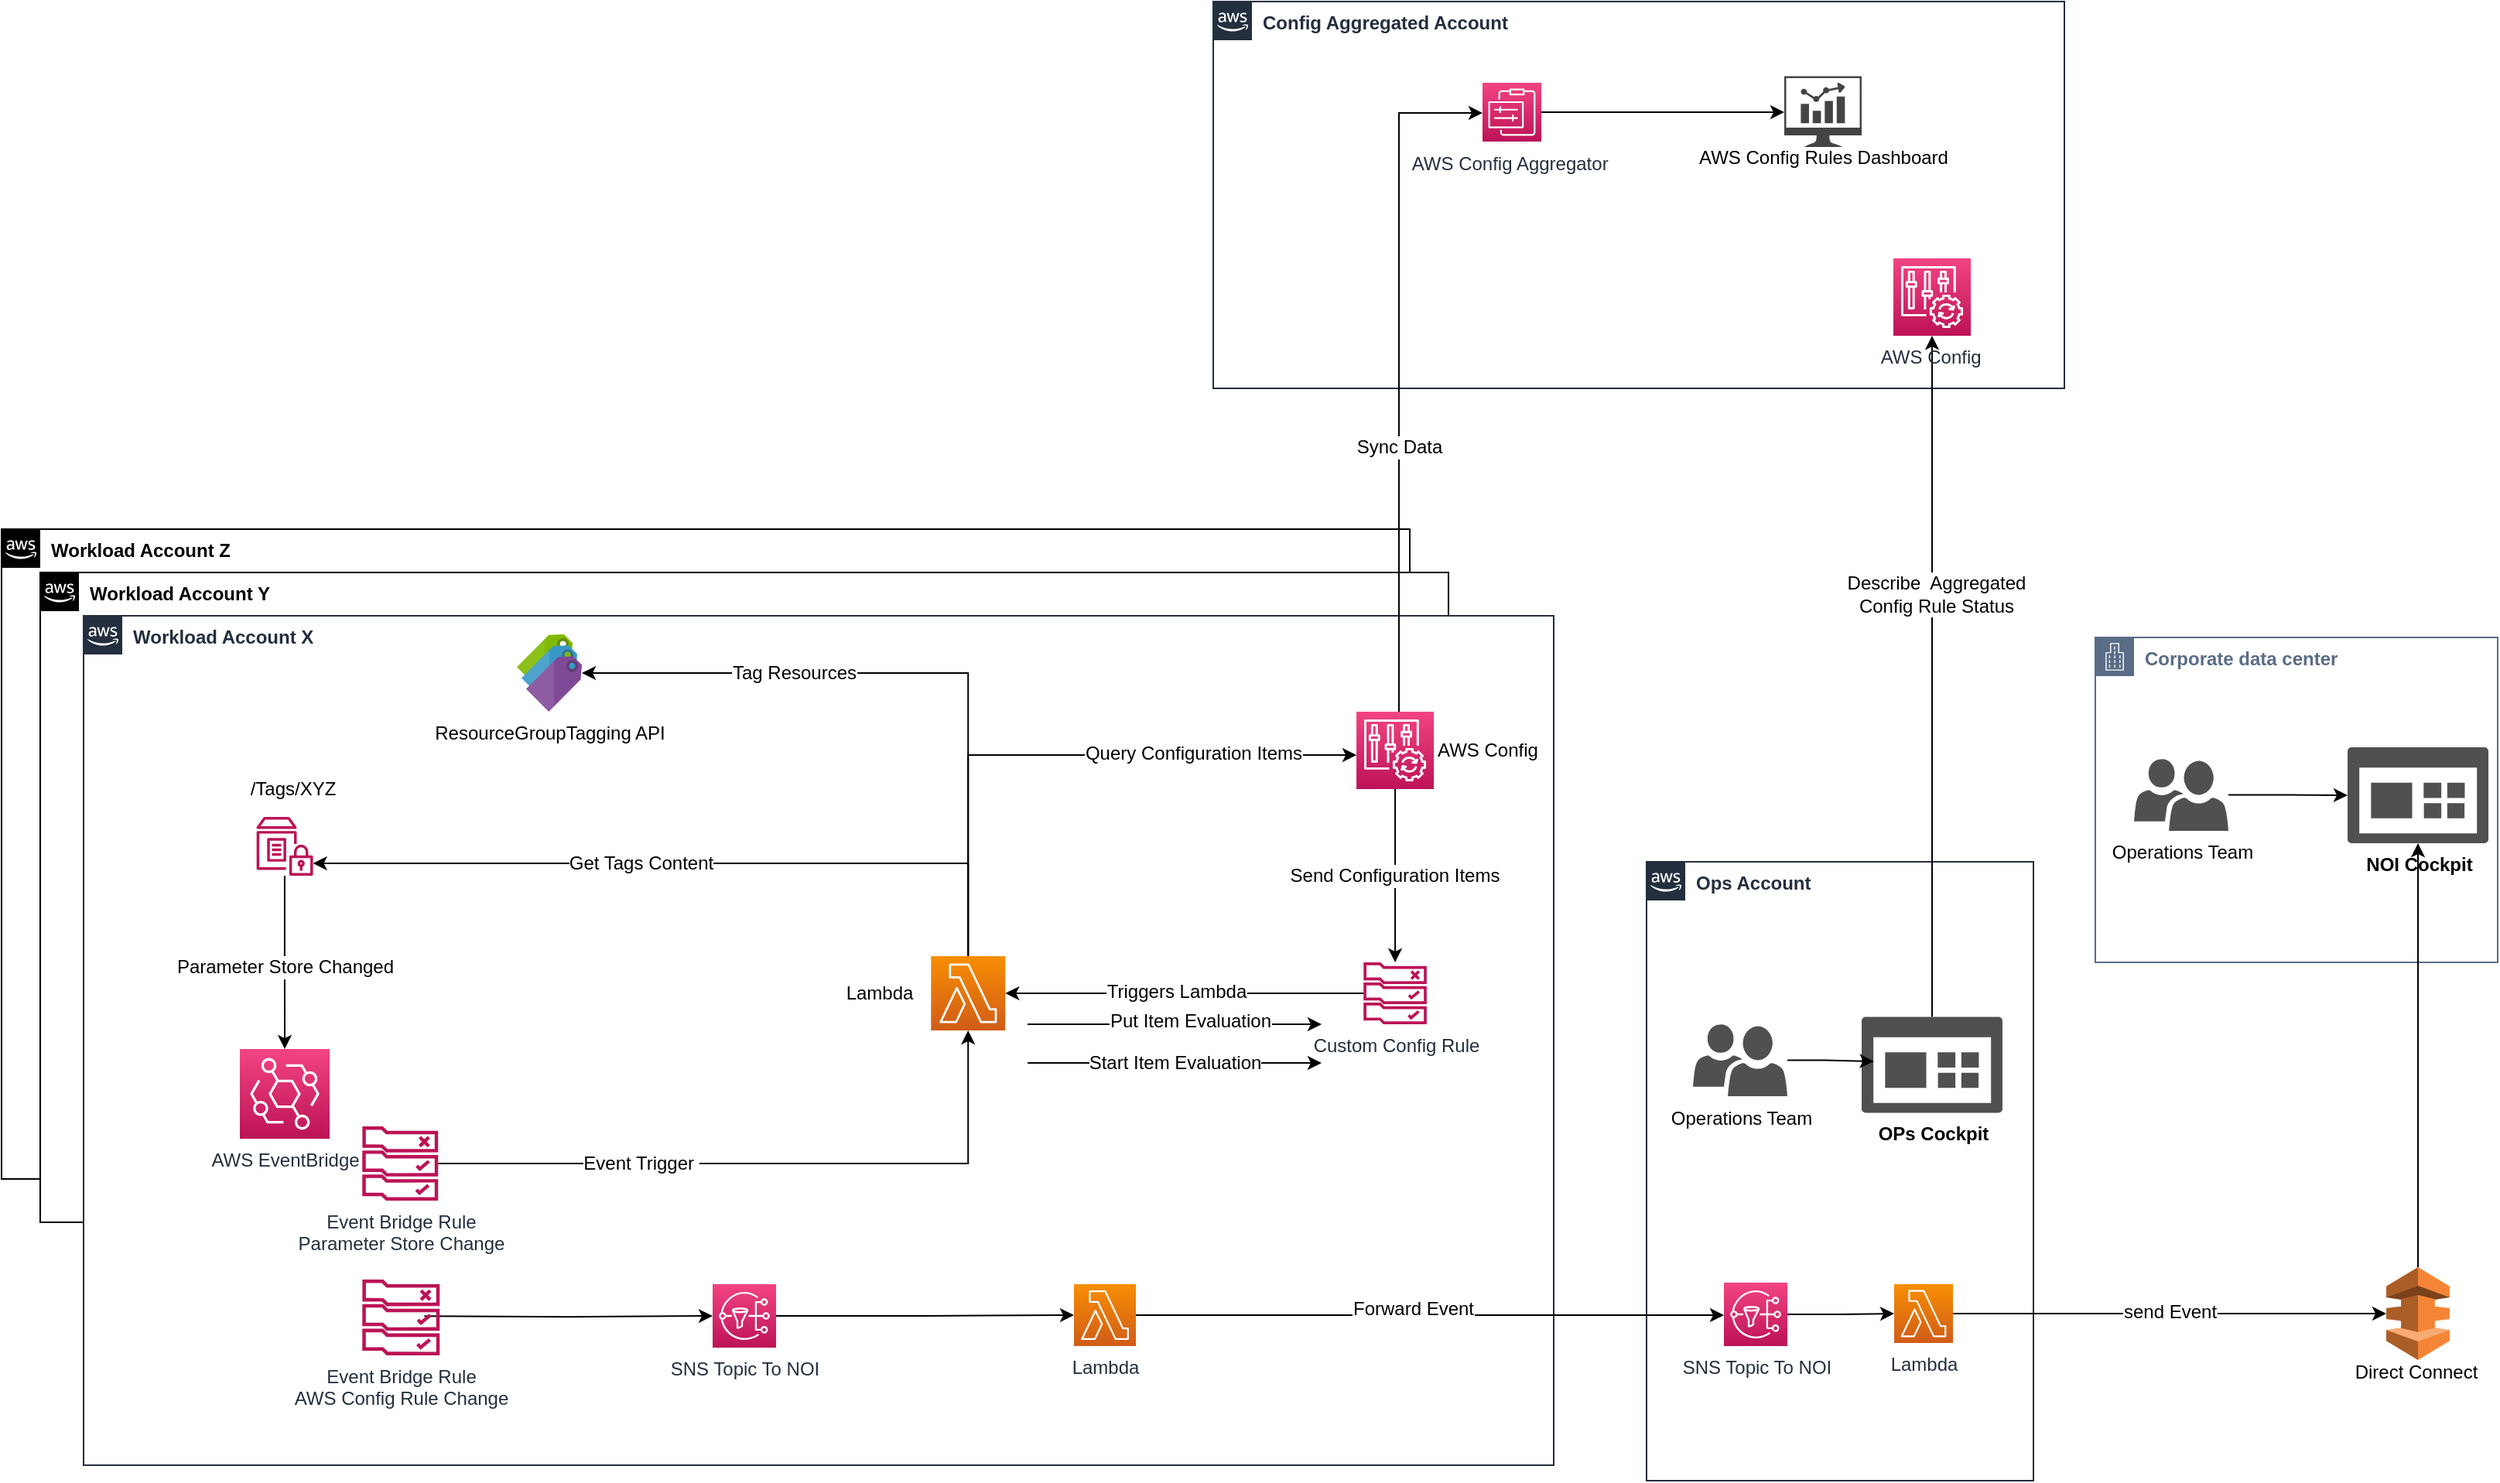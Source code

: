 <mxfile version="12.4.8" type="device" pages="2"><diagram id="6TvQu5TEAWXULR9AFJ-v" name="Distributed-Tags-Config"><mxGraphModel dx="3801" dy="987" grid="1" gridSize="10" guides="1" tooltips="1" connect="1" arrows="1" fold="1" page="1" pageScale="1" pageWidth="850" pageHeight="1100" math="0" shadow="0"><root><mxCell id="0"/><mxCell id="1" parent="0"/><mxCell id="GEhSkj0MmWzxJLVo_6Ky-86" value="&lt;b&gt;Workload Account Z&lt;/b&gt;" style="points=[[0,0],[0.25,0],[0.5,0],[0.75,0],[1,0],[1,0.25],[1,0.5],[1,0.75],[1,1],[0.75,1],[0.5,1],[0.25,1],[0,1],[0,0.75],[0,0.5],[0,0.25]];outlineConnect=0;html=1;whiteSpace=wrap;fontSize=12;fontStyle=0;shape=mxgraph.aws4.group;grIcon=mxgraph.aws4.group_aws_cloud_alt;verticalAlign=top;align=left;spacingLeft=30;dashed=0;fillColor=#ffffff;" parent="1" vertex="1"><mxGeometry x="-73" y="355" width="910" height="420" as="geometry"/></mxCell><mxCell id="GEhSkj0MmWzxJLVo_6Ky-78" value="&lt;b&gt;Workload Account Y&lt;/b&gt;" style="points=[[0,0],[0.25,0],[0.5,0],[0.75,0],[1,0],[1,0.25],[1,0.5],[1,0.75],[1,1],[0.75,1],[0.5,1],[0.25,1],[0,1],[0,0.75],[0,0.5],[0,0.25]];outlineConnect=0;html=1;whiteSpace=wrap;fontSize=12;fontStyle=0;shape=mxgraph.aws4.group;grIcon=mxgraph.aws4.group_aws_cloud_alt;verticalAlign=top;align=left;spacingLeft=30;dashed=0;fillColor=#ffffff;" parent="1" vertex="1"><mxGeometry x="-48" y="383" width="910" height="420" as="geometry"/></mxCell><mxCell id="GEhSkj0MmWzxJLVo_6Ky-2" value="&lt;b&gt;Config Aggregated Account&lt;/b&gt;" style="points=[[0,0],[0.25,0],[0.5,0],[0.75,0],[1,0],[1,0.25],[1,0.5],[1,0.75],[1,1],[0.75,1],[0.5,1],[0.25,1],[0,1],[0,0.75],[0,0.5],[0,0.25]];outlineConnect=0;gradientColor=none;html=1;whiteSpace=wrap;fontSize=12;fontStyle=0;shape=mxgraph.aws4.group;grIcon=mxgraph.aws4.group_aws_cloud_alt;strokeColor=#232F3E;fillColor=none;verticalAlign=top;align=left;spacingLeft=30;fontColor=#232F3E;dashed=0;" parent="1" vertex="1"><mxGeometry x="710" y="14" width="550" height="250" as="geometry"/></mxCell><mxCell id="GEhSkj0MmWzxJLVo_6Ky-37" style="edgeStyle=orthogonalEdgeStyle;rounded=0;orthogonalLoop=1;jettySize=auto;html=1;" parent="1" source="GEhSkj0MmWzxJLVo_6Ky-30" target="GEhSkj0MmWzxJLVo_6Ky-33" edge="1"><mxGeometry relative="1" as="geometry"/></mxCell><mxCell id="GEhSkj0MmWzxJLVo_6Ky-30" value="AWS Config Aggregator&amp;nbsp;" style="outlineConnect=0;fontColor=#232F3E;gradientColor=#F34482;gradientDirection=north;fillColor=#BC1356;strokeColor=#ffffff;dashed=0;verticalLabelPosition=bottom;verticalAlign=top;align=center;html=1;fontSize=12;fontStyle=0;aspect=fixed;shape=mxgraph.aws4.resourceIcon;resIcon=mxgraph.aws4.management_and_governance;" parent="1" vertex="1"><mxGeometry x="884" y="66.5" width="38" height="38" as="geometry"/></mxCell><mxCell id="GEhSkj0MmWzxJLVo_6Ky-33" value="" style="pointerEvents=1;shadow=0;dashed=0;html=1;strokeColor=none;fillColor=#434445;aspect=fixed;labelPosition=center;verticalLabelPosition=bottom;verticalAlign=top;align=center;outlineConnect=0;shape=mxgraph.vvd.nsx_dashboard;" parent="1" vertex="1"><mxGeometry x="1079" y="62.25" width="50" height="46.5" as="geometry"/></mxCell><mxCell id="GEhSkj0MmWzxJLVo_6Ky-34" value="AWS Config Rules Dashboard" style="text;html=1;align=center;verticalAlign=middle;resizable=0;points=[];labelBackgroundColor=#ffffff;" parent="1" vertex="1" connectable="0"><mxGeometry x="1104" y="114.25" as="geometry"><mxPoint as="offset"/></mxGeometry></mxCell><mxCell id="GEhSkj0MmWzxJLVo_6Ky-62" value="&lt;b&gt;Corporate data center&lt;/b&gt;" style="points=[[0,0],[0.25,0],[0.5,0],[0.75,0],[1,0],[1,0.25],[1,0.5],[1,0.75],[1,1],[0.75,1],[0.5,1],[0.25,1],[0,1],[0,0.75],[0,0.5],[0,0.25]];outlineConnect=0;gradientColor=none;html=1;whiteSpace=wrap;fontSize=12;fontStyle=0;shape=mxgraph.aws4.group;grIcon=mxgraph.aws4.group_corporate_data_center;strokeColor=#5A6C86;fillColor=none;verticalAlign=top;align=left;spacingLeft=30;fontColor=#5A6C86;dashed=0;" parent="1" vertex="1"><mxGeometry x="1280" y="425" width="260" height="210" as="geometry"/></mxCell><mxCell id="GEhSkj0MmWzxJLVo_6Ky-63" value="&lt;b&gt;NOI Cockpit&lt;/b&gt;" style="pointerEvents=1;shadow=0;dashed=0;html=1;strokeColor=none;labelPosition=center;verticalLabelPosition=bottom;verticalAlign=top;align=center;fillColor=#505050;shape=mxgraph.mscae.intune.dashboard" parent="1" vertex="1"><mxGeometry x="1443" y="496" width="91" height="62" as="geometry"/></mxCell><mxCell id="HdRYDKGwSuy09IbbqjsP-13" style="edgeStyle=orthogonalEdgeStyle;rounded=0;orthogonalLoop=1;jettySize=auto;html=1;" edge="1" parent="1" source="GEhSkj0MmWzxJLVo_6Ky-64" target="GEhSkj0MmWzxJLVo_6Ky-63"><mxGeometry relative="1" as="geometry"/></mxCell><mxCell id="GEhSkj0MmWzxJLVo_6Ky-64" value="" style="outlineConnect=0;dashed=0;verticalLabelPosition=bottom;verticalAlign=top;align=center;html=1;shape=mxgraph.aws3.direct_connect;fillColor=#F58536;gradientColor=none;" parent="1" vertex="1"><mxGeometry x="1468" y="832" width="41" height="60" as="geometry"/></mxCell><mxCell id="GEhSkj0MmWzxJLVo_6Ky-72" style="edgeStyle=orthogonalEdgeStyle;rounded=0;orthogonalLoop=1;jettySize=auto;html=1;entryX=0;entryY=0.5;entryDx=0;entryDy=0;entryPerimeter=0;" parent="1" source="GEhSkj0MmWzxJLVo_6Ky-69" target="GEhSkj0MmWzxJLVo_6Ky-63" edge="1"><mxGeometry relative="1" as="geometry"/></mxCell><mxCell id="GEhSkj0MmWzxJLVo_6Ky-69" value="Operations Team" style="pointerEvents=1;shadow=0;dashed=0;html=1;strokeColor=none;labelPosition=center;verticalLabelPosition=bottom;verticalAlign=top;align=center;fillColor=#505050;shape=mxgraph.mscae.intune.user_group" parent="1" vertex="1"><mxGeometry x="1305" y="503.5" width="61" height="46.5" as="geometry"/></mxCell><mxCell id="GEhSkj0MmWzxJLVo_6Ky-1" value="&lt;b&gt;Workload Account X&lt;/b&gt;" style="points=[[0,0],[0.25,0],[0.5,0],[0.75,0],[1,0],[1,0.25],[1,0.5],[1,0.75],[1,1],[0.75,1],[0.5,1],[0.25,1],[0,1],[0,0.75],[0,0.5],[0,0.25]];outlineConnect=0;gradientColor=none;html=1;whiteSpace=wrap;fontSize=12;fontStyle=0;shape=mxgraph.aws4.group;grIcon=mxgraph.aws4.group_aws_cloud_alt;strokeColor=#232F3E;fillColor=#ffffff;verticalAlign=top;align=left;spacingLeft=30;fontColor=#232F3E;dashed=0;" parent="1" vertex="1"><mxGeometry x="-20" y="411" width="950" height="549" as="geometry"/></mxCell><mxCell id="GEhSkj0MmWzxJLVo_6Ky-18" style="edgeStyle=orthogonalEdgeStyle;rounded=0;orthogonalLoop=1;jettySize=auto;html=1;" parent="1" source="GEhSkj0MmWzxJLVo_6Ky-3" target="GEhSkj0MmWzxJLVo_6Ky-12" edge="1"><mxGeometry relative="1" as="geometry"><Array as="points"><mxPoint x="552" y="571"/></Array></mxGeometry></mxCell><mxCell id="GEhSkj0MmWzxJLVo_6Ky-19" value="Get Tags Content" style="text;html=1;align=center;verticalAlign=middle;resizable=0;points=[];labelBackgroundColor=#ffffff;" parent="GEhSkj0MmWzxJLVo_6Ky-18" vertex="1" connectable="0"><mxGeometry x="0.436" relative="1" as="geometry"><mxPoint x="75" as="offset"/></mxGeometry></mxCell><mxCell id="GEhSkj0MmWzxJLVo_6Ky-27" style="edgeStyle=orthogonalEdgeStyle;rounded=0;orthogonalLoop=1;jettySize=auto;html=1;" parent="1" source="GEhSkj0MmWzxJLVo_6Ky-3" target="GEhSkj0MmWzxJLVo_6Ky-4" edge="1"><mxGeometry relative="1" as="geometry"><Array as="points"><mxPoint x="552" y="501"/></Array></mxGeometry></mxCell><mxCell id="GEhSkj0MmWzxJLVo_6Ky-29" value="Query Configuration Items" style="text;html=1;align=center;verticalAlign=middle;resizable=0;points=[];labelBackgroundColor=#ffffff;" parent="GEhSkj0MmWzxJLVo_6Ky-27" vertex="1" connectable="0"><mxGeometry x="0.443" y="1" relative="1" as="geometry"><mxPoint as="offset"/></mxGeometry></mxCell><mxCell id="GEhSkj0MmWzxJLVo_6Ky-83" style="edgeStyle=orthogonalEdgeStyle;rounded=0;orthogonalLoop=1;jettySize=auto;html=1;" parent="1" source="GEhSkj0MmWzxJLVo_6Ky-3" target="GEhSkj0MmWzxJLVo_6Ky-11" edge="1"><mxGeometry relative="1" as="geometry"><Array as="points"><mxPoint x="552" y="448"/></Array></mxGeometry></mxCell><mxCell id="GEhSkj0MmWzxJLVo_6Ky-85" value="Tag Resources" style="text;html=1;align=center;verticalAlign=middle;resizable=0;points=[];labelBackgroundColor=#ffffff;" parent="GEhSkj0MmWzxJLVo_6Ky-83" vertex="1" connectable="0"><mxGeometry x="0.367" relative="1" as="geometry"><mxPoint as="offset"/></mxGeometry></mxCell><mxCell id="GEhSkj0MmWzxJLVo_6Ky-3" value="" style="outlineConnect=0;fontColor=#232F3E;gradientColor=#F78E04;gradientDirection=north;fillColor=#D05C17;strokeColor=#ffffff;dashed=0;verticalLabelPosition=bottom;verticalAlign=top;align=center;html=1;fontSize=12;fontStyle=0;aspect=fixed;shape=mxgraph.aws4.resourceIcon;resIcon=mxgraph.aws4.lambda;" parent="1" vertex="1"><mxGeometry x="527.63" y="631" width="48" height="48" as="geometry"/></mxCell><mxCell id="GEhSkj0MmWzxJLVo_6Ky-24" style="edgeStyle=orthogonalEdgeStyle;rounded=0;orthogonalLoop=1;jettySize=auto;html=1;" parent="1" source="GEhSkj0MmWzxJLVo_6Ky-4" target="GEhSkj0MmWzxJLVo_6Ky-5" edge="1"><mxGeometry relative="1" as="geometry"/></mxCell><mxCell id="GEhSkj0MmWzxJLVo_6Ky-25" value="Send Configuration Items" style="text;html=1;align=center;verticalAlign=middle;resizable=0;points=[];labelBackgroundColor=#ffffff;" parent="GEhSkj0MmWzxJLVo_6Ky-24" vertex="1" connectable="0"><mxGeometry x="0.17" y="1" relative="1" as="geometry"><mxPoint x="-1.47" y="-10" as="offset"/></mxGeometry></mxCell><mxCell id="GEhSkj0MmWzxJLVo_6Ky-4" value="" style="outlineConnect=0;fontColor=#232F3E;gradientColor=#F34482;gradientDirection=north;fillColor=#BC1356;strokeColor=#ffffff;dashed=0;verticalLabelPosition=bottom;verticalAlign=top;align=center;html=1;fontSize=12;fontStyle=0;aspect=fixed;shape=mxgraph.aws4.resourceIcon;resIcon=mxgraph.aws4.config;" parent="1" vertex="1"><mxGeometry x="802.53" y="473" width="50" height="50" as="geometry"/></mxCell><mxCell id="GEhSkj0MmWzxJLVo_6Ky-22" style="edgeStyle=orthogonalEdgeStyle;rounded=0;orthogonalLoop=1;jettySize=auto;html=1;" parent="1" source="GEhSkj0MmWzxJLVo_6Ky-5" target="GEhSkj0MmWzxJLVo_6Ky-3" edge="1"><mxGeometry relative="1" as="geometry"/></mxCell><mxCell id="GEhSkj0MmWzxJLVo_6Ky-23" value="Triggers Lambda" style="text;html=1;align=center;verticalAlign=middle;resizable=0;points=[];labelBackgroundColor=#ffffff;" parent="GEhSkj0MmWzxJLVo_6Ky-22" vertex="1" connectable="0"><mxGeometry x="0.186" y="-3" relative="1" as="geometry"><mxPoint x="15.99" y="2" as="offset"/></mxGeometry></mxCell><mxCell id="GEhSkj0MmWzxJLVo_6Ky-5" value="Custom Config Rule" style="outlineConnect=0;fontColor=#232F3E;gradientColor=none;fillColor=#BC1356;strokeColor=none;dashed=0;verticalLabelPosition=bottom;verticalAlign=top;align=center;html=1;fontSize=12;fontStyle=0;aspect=fixed;pointerEvents=1;shape=mxgraph.aws4.rule_2;" parent="1" vertex="1"><mxGeometry x="807" y="635" width="41.05" height="40" as="geometry"/></mxCell><mxCell id="GEhSkj0MmWzxJLVo_6Ky-6" value="AWS EventBridge" style="outlineConnect=0;fontColor=#232F3E;gradientColor=#F34482;gradientDirection=north;fillColor=#BC1356;strokeColor=#ffffff;dashed=0;verticalLabelPosition=bottom;verticalAlign=top;align=center;html=1;fontSize=12;fontStyle=0;aspect=fixed;shape=mxgraph.aws4.resourceIcon;resIcon=mxgraph.aws4.eventbridge;" parent="1" vertex="1"><mxGeometry x="81" y="691" width="58" height="58" as="geometry"/></mxCell><mxCell id="GEhSkj0MmWzxJLVo_6Ky-15" style="edgeStyle=orthogonalEdgeStyle;rounded=0;orthogonalLoop=1;jettySize=auto;html=1;" parent="1" source="GEhSkj0MmWzxJLVo_6Ky-8" target="GEhSkj0MmWzxJLVo_6Ky-3" edge="1"><mxGeometry relative="1" as="geometry"/></mxCell><mxCell id="GEhSkj0MmWzxJLVo_6Ky-16" value="Event Trigger&amp;nbsp;" style="text;html=1;align=center;verticalAlign=middle;resizable=0;points=[];labelBackgroundColor=#ffffff;" parent="GEhSkj0MmWzxJLVo_6Ky-15" vertex="1" connectable="0"><mxGeometry x="-0.529" y="-1" relative="1" as="geometry"><mxPoint x="29.82" y="-1" as="offset"/></mxGeometry></mxCell><mxCell id="GEhSkj0MmWzxJLVo_6Ky-8" value="Event Bridge Rule&lt;br&gt;Parameter Store Change" style="outlineConnect=0;fontColor=#232F3E;gradientColor=none;fillColor=#BC1356;strokeColor=none;dashed=0;verticalLabelPosition=bottom;verticalAlign=top;align=center;html=1;fontSize=12;fontStyle=0;aspect=fixed;pointerEvents=1;shape=mxgraph.aws4.rule_2;" parent="1" vertex="1"><mxGeometry x="160" y="741" width="49.26" height="48" as="geometry"/></mxCell><mxCell id="GEhSkj0MmWzxJLVo_6Ky-11" value="ResourceGroupTagging API" style="aspect=fixed;html=1;points=[];align=center;image;fontSize=12;image=img/lib/mscae/Tags.svg;" parent="1" vertex="1"><mxGeometry x="260" y="423" width="42" height="50" as="geometry"/></mxCell><mxCell id="GEhSkj0MmWzxJLVo_6Ky-13" style="edgeStyle=orthogonalEdgeStyle;rounded=0;orthogonalLoop=1;jettySize=auto;html=1;" parent="1" source="GEhSkj0MmWzxJLVo_6Ky-12" target="GEhSkj0MmWzxJLVo_6Ky-6" edge="1"><mxGeometry relative="1" as="geometry"/></mxCell><mxCell id="GEhSkj0MmWzxJLVo_6Ky-14" value="Parameter Store Changed" style="text;html=1;align=center;verticalAlign=middle;resizable=0;points=[];labelBackgroundColor=#ffffff;" parent="GEhSkj0MmWzxJLVo_6Ky-13" vertex="1" connectable="0"><mxGeometry x="0.05" relative="1" as="geometry"><mxPoint as="offset"/></mxGeometry></mxCell><mxCell id="GEhSkj0MmWzxJLVo_6Ky-12" value="" style="outlineConnect=0;fontColor=#232F3E;gradientColor=none;fillColor=#BC1356;strokeColor=none;dashed=0;verticalLabelPosition=bottom;verticalAlign=top;align=center;html=1;fontSize=12;fontStyle=0;aspect=fixed;pointerEvents=1;shape=mxgraph.aws4.parameter_store;" parent="1" vertex="1"><mxGeometry x="91.73" y="541" width="36.54" height="38" as="geometry"/></mxCell><mxCell id="GEhSkj0MmWzxJLVo_6Ky-20" value="Lambda" style="text;html=1;align=center;verticalAlign=middle;resizable=0;points=[];labelBackgroundColor=#ffffff;" parent="1" vertex="1" connectable="0"><mxGeometry x="460" y="655" as="geometry"><mxPoint x="34" as="offset"/></mxGeometry></mxCell><mxCell id="GEhSkj0MmWzxJLVo_6Ky-28" value="AWS Config" style="text;html=1;align=center;verticalAlign=middle;resizable=0;points=[];labelBackgroundColor=#ffffff;" parent="1" vertex="1" connectable="0"><mxGeometry x="852.53" y="498" as="geometry"><mxPoint x="34" as="offset"/></mxGeometry></mxCell><mxCell id="GEhSkj0MmWzxJLVo_6Ky-32" value="/Tags/XYZ" style="text;html=1;align=center;verticalAlign=middle;resizable=0;points=[];labelBackgroundColor=#ffffff;" parent="1" vertex="1" connectable="0"><mxGeometry x="81" y="523" as="geometry"><mxPoint x="34" as="offset"/></mxGeometry></mxCell><mxCell id="GEhSkj0MmWzxJLVo_6Ky-35" style="edgeStyle=orthogonalEdgeStyle;rounded=0;orthogonalLoop=1;jettySize=auto;html=1;" parent="1" source="GEhSkj0MmWzxJLVo_6Ky-4" target="GEhSkj0MmWzxJLVo_6Ky-30" edge="1"><mxGeometry relative="1" as="geometry"><Array as="points"><mxPoint x="830" y="86"/></Array></mxGeometry></mxCell><mxCell id="GEhSkj0MmWzxJLVo_6Ky-36" value="Sync Data" style="text;html=1;align=center;verticalAlign=middle;resizable=0;points=[];labelBackgroundColor=#ffffff;" parent="GEhSkj0MmWzxJLVo_6Ky-35" vertex="1" connectable="0"><mxGeometry x="-0.337" relative="1" as="geometry"><mxPoint y="-25" as="offset"/></mxGeometry></mxCell><mxCell id="GEhSkj0MmWzxJLVo_6Ky-90" value="" style="endArrow=classic;html=1;" parent="1" edge="1"><mxGeometry width="50" height="50" relative="1" as="geometry"><mxPoint x="590" y="675" as="sourcePoint"/><mxPoint x="780" y="675" as="targetPoint"/></mxGeometry></mxCell><mxCell id="GEhSkj0MmWzxJLVo_6Ky-91" value="Put Item Evaluation" style="text;html=1;align=center;verticalAlign=middle;resizable=0;points=[];labelBackgroundColor=#ffffff;" parent="GEhSkj0MmWzxJLVo_6Ky-90" vertex="1" connectable="0"><mxGeometry x="0.449" y="2" relative="1" as="geometry"><mxPoint x="-32.77" as="offset"/></mxGeometry></mxCell><mxCell id="GEhSkj0MmWzxJLVo_6Ky-96" value="" style="endArrow=classic;html=1;" parent="1" edge="1"><mxGeometry width="50" height="50" relative="1" as="geometry"><mxPoint x="590" y="700" as="sourcePoint"/><mxPoint x="780" y="700" as="targetPoint"/></mxGeometry></mxCell><mxCell id="GEhSkj0MmWzxJLVo_6Ky-97" value="Start Item Evaluation" style="text;html=1;align=center;verticalAlign=middle;resizable=0;points=[];labelBackgroundColor=#ffffff;" parent="GEhSkj0MmWzxJLVo_6Ky-96" vertex="1" connectable="0"><mxGeometry x="0.449" y="2" relative="1" as="geometry"><mxPoint x="-42.64" y="2" as="offset"/></mxGeometry></mxCell><mxCell id="HdRYDKGwSuy09IbbqjsP-1" value="&lt;b&gt;Ops Account&lt;/b&gt;" style="points=[[0,0],[0.25,0],[0.5,0],[0.75,0],[1,0],[1,0.25],[1,0.5],[1,0.75],[1,1],[0.75,1],[0.5,1],[0.25,1],[0,1],[0,0.75],[0,0.5],[0,0.25]];outlineConnect=0;gradientColor=none;html=1;whiteSpace=wrap;fontSize=12;fontStyle=0;shape=mxgraph.aws4.group;grIcon=mxgraph.aws4.group_aws_cloud_alt;strokeColor=#232F3E;fillColor=none;verticalAlign=top;align=left;spacingLeft=30;fontColor=#232F3E;dashed=0;" vertex="1" parent="1"><mxGeometry x="990" y="570" width="250" height="400" as="geometry"/></mxCell><mxCell id="HdRYDKGwSuy09IbbqjsP-4" style="edgeStyle=orthogonalEdgeStyle;rounded=0;orthogonalLoop=1;jettySize=auto;html=1;" edge="1" parent="1" source="HdRYDKGwSuy09IbbqjsP-5" target="HdRYDKGwSuy09IbbqjsP-7"><mxGeometry relative="1" as="geometry"/></mxCell><mxCell id="HdRYDKGwSuy09IbbqjsP-5" value="SNS Topic To NOI" style="outlineConnect=0;fontColor=#232F3E;gradientColor=#F34482;gradientDirection=north;fillColor=#BC1356;strokeColor=#ffffff;dashed=0;verticalLabelPosition=bottom;verticalAlign=top;align=center;html=1;fontSize=12;fontStyle=0;aspect=fixed;shape=mxgraph.aws4.resourceIcon;resIcon=mxgraph.aws4.sns;" vertex="1" parent="1"><mxGeometry x="1040" y="842" width="41" height="41" as="geometry"/></mxCell><mxCell id="HdRYDKGwSuy09IbbqjsP-12" style="edgeStyle=orthogonalEdgeStyle;rounded=0;orthogonalLoop=1;jettySize=auto;html=1;" edge="1" parent="1" source="HdRYDKGwSuy09IbbqjsP-7" target="GEhSkj0MmWzxJLVo_6Ky-64"><mxGeometry relative="1" as="geometry"/></mxCell><mxCell id="HdRYDKGwSuy09IbbqjsP-14" value="send Event" style="text;html=1;align=center;verticalAlign=middle;resizable=0;points=[];labelBackgroundColor=#ffffff;" vertex="1" connectable="0" parent="HdRYDKGwSuy09IbbqjsP-12"><mxGeometry x="0.003" y="2" relative="1" as="geometry"><mxPoint x="-1" y="1" as="offset"/></mxGeometry></mxCell><mxCell id="HdRYDKGwSuy09IbbqjsP-7" value="Lambda" style="outlineConnect=0;fontColor=#232F3E;gradientColor=#F78E04;gradientDirection=north;fillColor=#D05C17;strokeColor=#ffffff;dashed=0;verticalLabelPosition=bottom;verticalAlign=top;align=center;html=1;fontSize=12;fontStyle=0;aspect=fixed;shape=mxgraph.aws4.resourceIcon;resIcon=mxgraph.aws4.lambda;" vertex="1" parent="1"><mxGeometry x="1150" y="843" width="38" height="38" as="geometry"/></mxCell><mxCell id="HdRYDKGwSuy09IbbqjsP-8" value="Direct Connect" style="text;html=1;align=center;verticalAlign=middle;resizable=0;points=[];labelBackgroundColor=#ffffff;" vertex="1" connectable="0" parent="1"><mxGeometry x="1488.501" y="910.004" as="geometry"><mxPoint x="-1.47" y="-10" as="offset"/></mxGeometry></mxCell><mxCell id="GEhSkj0MmWzxJLVo_6Ky-42" style="edgeStyle=orthogonalEdgeStyle;rounded=0;orthogonalLoop=1;jettySize=auto;html=1;" parent="1" target="GEhSkj0MmWzxJLVo_6Ky-41" edge="1"><mxGeometry relative="1" as="geometry"><mxPoint x="200.205" y="863.647" as="sourcePoint"/></mxGeometry></mxCell><mxCell id="GEhSkj0MmWzxJLVo_6Ky-39" value="Event Bridge Rule&lt;br&gt;AWS Config Rule Change" style="outlineConnect=0;fontColor=#232F3E;gradientColor=none;fillColor=#BC1356;strokeColor=none;dashed=0;verticalLabelPosition=bottom;verticalAlign=top;align=center;html=1;fontSize=12;fontStyle=0;aspect=fixed;pointerEvents=1;shape=mxgraph.aws4.rule_2;" parent="1" vertex="1"><mxGeometry x="160" y="840" width="50.28" height="49" as="geometry"/></mxCell><mxCell id="GEhSkj0MmWzxJLVo_6Ky-55" style="edgeStyle=orthogonalEdgeStyle;rounded=0;orthogonalLoop=1;jettySize=auto;html=1;" parent="1" source="GEhSkj0MmWzxJLVo_6Ky-41" target="GEhSkj0MmWzxJLVo_6Ky-54" edge="1"><mxGeometry relative="1" as="geometry"/></mxCell><mxCell id="GEhSkj0MmWzxJLVo_6Ky-41" value="SNS Topic To NOI" style="outlineConnect=0;fontColor=#232F3E;gradientColor=#F34482;gradientDirection=north;fillColor=#BC1356;strokeColor=#ffffff;dashed=0;verticalLabelPosition=bottom;verticalAlign=top;align=center;html=1;fontSize=12;fontStyle=0;aspect=fixed;shape=mxgraph.aws4.resourceIcon;resIcon=mxgraph.aws4.sns;" parent="1" vertex="1"><mxGeometry x="386.5" y="843" width="41" height="41" as="geometry"/></mxCell><mxCell id="HdRYDKGwSuy09IbbqjsP-9" style="edgeStyle=orthogonalEdgeStyle;rounded=0;orthogonalLoop=1;jettySize=auto;html=1;" edge="1" parent="1" source="GEhSkj0MmWzxJLVo_6Ky-54" target="HdRYDKGwSuy09IbbqjsP-5"><mxGeometry relative="1" as="geometry"><Array as="points"><mxPoint x="1071" y="863"/></Array></mxGeometry></mxCell><mxCell id="HdRYDKGwSuy09IbbqjsP-10" value="Forward Event" style="text;html=1;align=center;verticalAlign=middle;resizable=0;points=[];labelBackgroundColor=#ffffff;" vertex="1" connectable="0" parent="HdRYDKGwSuy09IbbqjsP-9"><mxGeometry x="-0.058" y="4" relative="1" as="geometry"><mxPoint as="offset"/></mxGeometry></mxCell><mxCell id="GEhSkj0MmWzxJLVo_6Ky-54" value="Lambda" style="outlineConnect=0;fontColor=#232F3E;gradientColor=#F78E04;gradientDirection=north;fillColor=#D05C17;strokeColor=#ffffff;dashed=0;verticalLabelPosition=bottom;verticalAlign=top;align=center;html=1;fontSize=12;fontStyle=0;aspect=fixed;shape=mxgraph.aws4.resourceIcon;resIcon=mxgraph.aws4.lambda;" parent="1" vertex="1"><mxGeometry x="620" y="843" width="40" height="40" as="geometry"/></mxCell><mxCell id="HdRYDKGwSuy09IbbqjsP-19" style="edgeStyle=orthogonalEdgeStyle;rounded=0;orthogonalLoop=1;jettySize=auto;html=1;" edge="1" parent="1" source="HdRYDKGwSuy09IbbqjsP-15" target="HdRYDKGwSuy09IbbqjsP-18"><mxGeometry relative="1" as="geometry"/></mxCell><mxCell id="HdRYDKGwSuy09IbbqjsP-20" value="Describe&amp;nbsp; Aggregated &lt;br&gt;Config Rule Status" style="text;html=1;align=center;verticalAlign=middle;resizable=0;points=[];labelBackgroundColor=#ffffff;" vertex="1" connectable="0" parent="HdRYDKGwSuy09IbbqjsP-19"><mxGeometry x="0.244" y="-2" relative="1" as="geometry"><mxPoint as="offset"/></mxGeometry></mxCell><mxCell id="HdRYDKGwSuy09IbbqjsP-15" value="&lt;b&gt;OPs Cockpit&lt;/b&gt;" style="pointerEvents=1;shadow=0;dashed=0;html=1;strokeColor=none;labelPosition=center;verticalLabelPosition=bottom;verticalAlign=top;align=center;fillColor=#505050;shape=mxgraph.mscae.intune.dashboard" vertex="1" parent="1"><mxGeometry x="1129" y="670.25" width="91" height="62" as="geometry"/></mxCell><mxCell id="HdRYDKGwSuy09IbbqjsP-17" style="edgeStyle=orthogonalEdgeStyle;rounded=0;orthogonalLoop=1;jettySize=auto;html=1;entryX=0.086;entryY=0.464;entryDx=0;entryDy=0;entryPerimeter=0;" edge="1" parent="1" source="HdRYDKGwSuy09IbbqjsP-16" target="HdRYDKGwSuy09IbbqjsP-15"><mxGeometry relative="1" as="geometry"/></mxCell><mxCell id="HdRYDKGwSuy09IbbqjsP-16" value="Operations Team" style="pointerEvents=1;shadow=0;dashed=0;html=1;strokeColor=none;labelPosition=center;verticalLabelPosition=bottom;verticalAlign=top;align=center;fillColor=#505050;shape=mxgraph.mscae.intune.user_group" vertex="1" parent="1"><mxGeometry x="1020" y="675" width="61" height="46.5" as="geometry"/></mxCell><mxCell id="HdRYDKGwSuy09IbbqjsP-18" value="AWS Config&amp;nbsp;" style="outlineConnect=0;fontColor=#232F3E;gradientColor=#F34482;gradientDirection=north;fillColor=#BC1356;strokeColor=#ffffff;dashed=0;verticalLabelPosition=bottom;verticalAlign=top;align=center;html=1;fontSize=12;fontStyle=0;aspect=fixed;shape=mxgraph.aws4.resourceIcon;resIcon=mxgraph.aws4.config;" vertex="1" parent="1"><mxGeometry x="1149.5" y="180" width="50" height="50" as="geometry"/></mxCell></root></mxGraphModel></diagram><diagram id="dgiQTgInhKv-1Dvs56Pv" name="Centralized-Tags-Config"><mxGraphModel dx="2431" dy="813" grid="1" gridSize="10" guides="1" tooltips="1" connect="1" arrows="1" fold="1" page="1" pageScale="1" pageWidth="850" pageHeight="1100" math="0" shadow="0"><root><mxCell id="O46gzHQrNnrdmoLMm7HX-0"/><mxCell id="O46gzHQrNnrdmoLMm7HX-1" parent="O46gzHQrNnrdmoLMm7HX-0"/><mxCell id="C6bM0nKqG28OlDwJseVo-0" value="&lt;b&gt;Workload Account 3&lt;/b&gt;" style="points=[[0,0],[0.25,0],[0.5,0],[0.75,0],[1,0],[1,0.25],[1,0.5],[1,0.75],[1,1],[0.75,1],[0.5,1],[0.25,1],[0,1],[0,0.75],[0,0.5],[0,0.25]];outlineConnect=0;html=1;whiteSpace=wrap;fontSize=12;fontStyle=0;shape=mxgraph.aws4.group;grIcon=mxgraph.aws4.group_aws_cloud;verticalAlign=top;align=left;spacingLeft=30;dashed=0;" vertex="1" parent="O46gzHQrNnrdmoLMm7HX-1"><mxGeometry x="30" width="380" height="553" as="geometry"/></mxCell><mxCell id="C6bM0nKqG28OlDwJseVo-1" value="&lt;b&gt;Workload Account 2&lt;/b&gt;" style="points=[[0,0],[0.25,0],[0.5,0],[0.75,0],[1,0],[1,0.25],[1,0.5],[1,0.75],[1,1],[0.75,1],[0.5,1],[0.25,1],[0,1],[0,0.75],[0,0.5],[0,0.25]];outlineConnect=0;html=1;whiteSpace=wrap;fontSize=12;fontStyle=0;shape=mxgraph.aws4.group;grIcon=mxgraph.aws4.group_aws_cloud;verticalAlign=top;align=left;spacingLeft=30;dashed=0;" vertex="1" parent="O46gzHQrNnrdmoLMm7HX-1"><mxGeometry x="60" y="23" width="380" height="570" as="geometry"/></mxCell><mxCell id="C6bM0nKqG28OlDwJseVo-2" value="&lt;b&gt;Workload Account&lt;/b&gt;" style="points=[[0,0],[0.25,0],[0.5,0],[0.75,0],[1,0],[1,0.25],[1,0.5],[1,0.75],[1,1],[0.75,1],[0.5,1],[0.25,1],[0,1],[0,0.75],[0,0.5],[0,0.25]];outlineConnect=0;html=1;whiteSpace=wrap;fontSize=12;fontStyle=0;shape=mxgraph.aws4.group;grIcon=mxgraph.aws4.group_aws_cloud;verticalAlign=top;align=left;spacingLeft=30;dashed=0;" vertex="1" parent="O46gzHQrNnrdmoLMm7HX-1"><mxGeometry x="90" y="54" width="380" height="776" as="geometry"/></mxCell><mxCell id="C6bM0nKqG28OlDwJseVo-3" value="&lt;b&gt;Tags Automation Account&lt;/b&gt;" style="points=[[0,0],[0.25,0],[0.5,0],[0.75,0],[1,0],[1,0.25],[1,0.5],[1,0.75],[1,1],[0.75,1],[0.5,1],[0.25,1],[0,1],[0,0.75],[0,0.5],[0,0.25]];outlineConnect=0;gradientColor=none;html=1;whiteSpace=wrap;fontSize=12;fontStyle=0;shape=mxgraph.aws4.group;grIcon=mxgraph.aws4.group_aws_cloud;strokeColor=#232F3E;fillColor=none;verticalAlign=top;align=left;spacingLeft=30;fontColor=#232F3E;dashed=0;" vertex="1" parent="O46gzHQrNnrdmoLMm7HX-1"><mxGeometry x="740" y="54" width="750" height="636" as="geometry"/></mxCell><mxCell id="C6bM0nKqG28OlDwJseVo-4" value="EventBridge" style="outlineConnect=0;fontColor=#232F3E;gradientColor=#F34482;gradientDirection=north;fillColor=#BC1356;strokeColor=#ffffff;dashed=0;verticalLabelPosition=bottom;verticalAlign=top;align=center;html=1;fontSize=12;fontStyle=0;aspect=fixed;shape=mxgraph.aws4.resourceIcon;resIcon=mxgraph.aws4.eventbridge;" vertex="1" parent="O46gzHQrNnrdmoLMm7HX-1"><mxGeometry x="130" y="456" width="58" height="58" as="geometry"/></mxCell><mxCell id="C6bM0nKqG28OlDwJseVo-5" style="edgeStyle=orthogonalEdgeStyle;rounded=0;orthogonalLoop=1;jettySize=auto;html=1;" edge="1" parent="O46gzHQrNnrdmoLMm7HX-1" source="C6bM0nKqG28OlDwJseVo-7" target="C6bM0nKqG28OlDwJseVo-11"><mxGeometry relative="1" as="geometry"><Array as="points"><mxPoint x="640" y="501"/><mxPoint x="640" y="501"/></Array></mxGeometry></mxCell><mxCell id="C6bM0nKqG28OlDwJseVo-6" value="Event" style="text;html=1;align=center;verticalAlign=middle;resizable=0;points=[];labelBackgroundColor=#ffffff;" vertex="1" connectable="0" parent="C6bM0nKqG28OlDwJseVo-5"><mxGeometry x="0.493" y="69" relative="1" as="geometry"><mxPoint x="-40.14" y="69" as="offset"/></mxGeometry></mxCell><mxCell id="C6bM0nKqG28OlDwJseVo-7" value="EventBridge Rule&lt;br&gt;ParameterStore Changes" style="outlineConnect=0;fontColor=#232F3E;gradientColor=none;fillColor=#BC1356;strokeColor=none;dashed=0;verticalLabelPosition=bottom;verticalAlign=top;align=left;html=1;fontSize=12;fontStyle=0;aspect=fixed;pointerEvents=1;shape=mxgraph.aws4.rule_2;" vertex="1" parent="O46gzHQrNnrdmoLMm7HX-1"><mxGeometry x="210" y="478" width="47.21" height="46" as="geometry"/></mxCell><mxCell id="C6bM0nKqG28OlDwJseVo-8" style="edgeStyle=orthogonalEdgeStyle;rounded=0;orthogonalLoop=1;jettySize=auto;html=1;" edge="1" parent="O46gzHQrNnrdmoLMm7HX-1" source="C6bM0nKqG28OlDwJseVo-10" target="C6bM0nKqG28OlDwJseVo-11"><mxGeometry relative="1" as="geometry"><Array as="points"><mxPoint x="799" y="609"/></Array></mxGeometry></mxCell><mxCell id="C6bM0nKqG28OlDwJseVo-9" value="Event&amp;nbsp;" style="text;html=1;align=center;verticalAlign=middle;resizable=0;points=[];labelBackgroundColor=#ffffff;" vertex="1" connectable="0" parent="C6bM0nKqG28OlDwJseVo-8"><mxGeometry x="0.136" y="3" relative="1" as="geometry"><mxPoint x="-19.14" y="2" as="offset"/></mxGeometry></mxCell><mxCell id="C6bM0nKqG28OlDwJseVo-10" value="EventBridge Rule&lt;br&gt;AWS Config Configuration Change" style="outlineConnect=0;fontColor=#232F3E;gradientColor=none;fillColor=#BC1356;strokeColor=none;dashed=0;verticalLabelPosition=bottom;verticalAlign=top;align=left;html=1;fontSize=12;fontStyle=0;aspect=fixed;pointerEvents=1;shape=mxgraph.aws4.rule_2;" vertex="1" parent="O46gzHQrNnrdmoLMm7HX-1"><mxGeometry x="210" y="568" width="47.21" height="46" as="geometry"/></mxCell><mxCell id="C6bM0nKqG28OlDwJseVo-11" value="EventBridge" style="outlineConnect=0;fontColor=#232F3E;gradientColor=#F34482;gradientDirection=north;fillColor=#BC1356;strokeColor=#ffffff;dashed=0;verticalLabelPosition=bottom;verticalAlign=top;align=center;html=1;fontSize=12;fontStyle=0;aspect=fixed;shape=mxgraph.aws4.resourceIcon;resIcon=mxgraph.aws4.eventbridge;" vertex="1" parent="O46gzHQrNnrdmoLMm7HX-1"><mxGeometry x="770" y="456" width="58" height="58" as="geometry"/></mxCell><mxCell id="C6bM0nKqG28OlDwJseVo-12" style="edgeStyle=orthogonalEdgeStyle;rounded=0;orthogonalLoop=1;jettySize=auto;html=1;" edge="1" parent="O46gzHQrNnrdmoLMm7HX-1" source="C6bM0nKqG28OlDwJseVo-15" target="C6bM0nKqG28OlDwJseVo-28"><mxGeometry relative="1" as="geometry"/></mxCell><mxCell id="C6bM0nKqG28OlDwJseVo-13" style="edgeStyle=orthogonalEdgeStyle;rounded=0;orthogonalLoop=1;jettySize=auto;html=1;" edge="1" parent="O46gzHQrNnrdmoLMm7HX-1" source="C6bM0nKqG28OlDwJseVo-15" target="C6bM0nKqG28OlDwJseVo-53"><mxGeometry relative="1" as="geometry"><mxPoint x="1124" y="509" as="targetPoint"/><Array as="points"><mxPoint x="1075" y="508"/></Array></mxGeometry></mxCell><mxCell id="C6bM0nKqG28OlDwJseVo-14" value="Failed &lt;br style=&quot;font-size: 10px;&quot;&gt;Invocation" style="text;html=1;align=center;verticalAlign=middle;resizable=0;points=[];labelBackgroundColor=#ffffff;fontSize=10;" vertex="1" connectable="0" parent="C6bM0nKqG28OlDwJseVo-13"><mxGeometry x="0.533" y="2" relative="1" as="geometry"><mxPoint x="-30.14" y="2" as="offset"/></mxGeometry></mxCell><mxCell id="C6bM0nKqG28OlDwJseVo-15" value="EventBridge Rule&lt;br&gt;ParameterStore Changes" style="outlineConnect=0;fontColor=#232F3E;gradientColor=none;fillColor=#BC1356;strokeColor=none;dashed=0;verticalLabelPosition=bottom;verticalAlign=top;align=center;html=1;fontSize=12;fontStyle=0;aspect=fixed;pointerEvents=1;shape=mxgraph.aws4.rule_2;" vertex="1" parent="O46gzHQrNnrdmoLMm7HX-1"><mxGeometry x="850" y="486" width="47.21" height="46" as="geometry"/></mxCell><mxCell id="C6bM0nKqG28OlDwJseVo-16" style="edgeStyle=orthogonalEdgeStyle;rounded=0;orthogonalLoop=1;jettySize=auto;html=1;" edge="1" parent="O46gzHQrNnrdmoLMm7HX-1" source="C6bM0nKqG28OlDwJseVo-20" target="C6bM0nKqG28OlDwJseVo-28"><mxGeometry relative="1" as="geometry"/></mxCell><mxCell id="C6bM0nKqG28OlDwJseVo-17" value="Invoke Lambda" style="text;html=1;align=center;verticalAlign=middle;resizable=0;points=[];labelBackgroundColor=#ffffff;" vertex="1" connectable="0" parent="C6bM0nKqG28OlDwJseVo-16"><mxGeometry x="0.397" y="3" relative="1" as="geometry"><mxPoint x="3" y="-44.86" as="offset"/></mxGeometry></mxCell><mxCell id="C6bM0nKqG28OlDwJseVo-18" style="edgeStyle=orthogonalEdgeStyle;rounded=0;orthogonalLoop=1;jettySize=auto;html=1;" edge="1" parent="O46gzHQrNnrdmoLMm7HX-1" source="C6bM0nKqG28OlDwJseVo-20" target="C6bM0nKqG28OlDwJseVo-53"><mxGeometry relative="1" as="geometry"><mxPoint x="1149" y="534" as="targetPoint"/><Array as="points"/></mxGeometry></mxCell><mxCell id="C6bM0nKqG28OlDwJseVo-19" value="Failed &lt;br style=&quot;font-size: 10px;&quot;&gt;Invocation" style="text;html=1;align=center;verticalAlign=middle;resizable=0;points=[];labelBackgroundColor=#ffffff;fontSize=10;" vertex="1" connectable="0" parent="C6bM0nKqG28OlDwJseVo-18"><mxGeometry x="0.062" y="1" relative="1" as="geometry"><mxPoint x="8.86" y="1" as="offset"/></mxGeometry></mxCell><mxCell id="C6bM0nKqG28OlDwJseVo-20" value="EventBridge Rule&lt;br&gt;AWS Config Changes" style="outlineConnect=0;fontColor=#232F3E;gradientColor=none;fillColor=#BC1356;strokeColor=none;dashed=0;verticalLabelPosition=bottom;verticalAlign=top;align=center;html=1;fontSize=12;fontStyle=0;aspect=fixed;pointerEvents=1;shape=mxgraph.aws4.rule_2;" vertex="1" parent="O46gzHQrNnrdmoLMm7HX-1"><mxGeometry x="850" y="586" width="47.21" height="46" as="geometry"/></mxCell><mxCell id="C6bM0nKqG28OlDwJseVo-21" style="edgeStyle=orthogonalEdgeStyle;rounded=0;orthogonalLoop=1;jettySize=auto;html=1;" edge="1" parent="O46gzHQrNnrdmoLMm7HX-1" source="C6bM0nKqG28OlDwJseVo-28" target="C6bM0nKqG28OlDwJseVo-31"><mxGeometry relative="1" as="geometry"/></mxCell><mxCell id="C6bM0nKqG28OlDwJseVo-22" value="Assume Role" style="text;html=1;align=center;verticalAlign=middle;resizable=0;points=[];labelBackgroundColor=#ffffff;" vertex="1" connectable="0" parent="C6bM0nKqG28OlDwJseVo-21"><mxGeometry x="0.681" y="-3" relative="1" as="geometry"><mxPoint x="95" y="2.5" as="offset"/></mxGeometry></mxCell><mxCell id="C6bM0nKqG28OlDwJseVo-23" style="edgeStyle=orthogonalEdgeStyle;rounded=0;orthogonalLoop=1;jettySize=auto;html=1;" edge="1" parent="O46gzHQrNnrdmoLMm7HX-1" source="C6bM0nKqG28OlDwJseVo-28" target="C6bM0nKqG28OlDwJseVo-29"><mxGeometry relative="1" as="geometry"><Array as="points"><mxPoint x="978" y="278"/></Array></mxGeometry></mxCell><mxCell id="C6bM0nKqG28OlDwJseVo-24" value="Get Tag Values" style="text;html=1;align=center;verticalAlign=middle;resizable=0;points=[];labelBackgroundColor=#ffffff;" vertex="1" connectable="0" parent="C6bM0nKqG28OlDwJseVo-23"><mxGeometry x="0.185" y="-3" relative="1" as="geometry"><mxPoint x="78" as="offset"/></mxGeometry></mxCell><mxCell id="C6bM0nKqG28OlDwJseVo-25" style="edgeStyle=orthogonalEdgeStyle;rounded=0;orthogonalLoop=1;jettySize=auto;html=1;" edge="1" parent="O46gzHQrNnrdmoLMm7HX-1" source="C6bM0nKqG28OlDwJseVo-28" target="C6bM0nKqG28OlDwJseVo-30"><mxGeometry relative="1" as="geometry"><mxPoint x="490" y="113" as="targetPoint"/><Array as="points"><mxPoint x="978" y="113"/></Array></mxGeometry></mxCell><mxCell id="C6bM0nKqG28OlDwJseVo-26" value="Query Resources&lt;br&gt;Tag Resources" style="text;html=1;align=center;verticalAlign=middle;resizable=0;points=[];labelBackgroundColor=#ffffff;" vertex="1" connectable="0" parent="C6bM0nKqG28OlDwJseVo-25"><mxGeometry x="0.631" relative="1" as="geometry"><mxPoint x="59" as="offset"/></mxGeometry></mxCell><mxCell id="C6bM0nKqG28OlDwJseVo-27" value="Stream&lt;br&gt;Logs" style="edgeStyle=orthogonalEdgeStyle;rounded=0;orthogonalLoop=1;jettySize=auto;html=1;" edge="1" parent="O46gzHQrNnrdmoLMm7HX-1" source="C6bM0nKqG28OlDwJseVo-28" target="C6bM0nKqG28OlDwJseVo-32"><mxGeometry relative="1" as="geometry"/></mxCell><mxCell id="gAuI5Raio30DOmTTbvcN-6" style="edgeStyle=orthogonalEdgeStyle;rounded=0;orthogonalLoop=1;jettySize=auto;html=1;" edge="1" parent="O46gzHQrNnrdmoLMm7HX-1" source="C6bM0nKqG28OlDwJseVo-28" target="gAuI5Raio30DOmTTbvcN-5"><mxGeometry relative="1" as="geometry"><Array as="points"><mxPoint x="978" y="214"/></Array></mxGeometry></mxCell><mxCell id="gAuI5Raio30DOmTTbvcN-7" value="Query Tags&lt;br&gt;Compare Values" style="text;html=1;align=center;verticalAlign=middle;resizable=0;points=[];labelBackgroundColor=#ffffff;" vertex="1" connectable="0" parent="gAuI5Raio30DOmTTbvcN-6"><mxGeometry x="0.489" y="-3" relative="1" as="geometry"><mxPoint x="6" as="offset"/></mxGeometry></mxCell><mxCell id="C6bM0nKqG28OlDwJseVo-28" value="" style="outlineConnect=0;fontColor=#232F3E;gradientColor=#F78E04;gradientDirection=north;fillColor=#D05C17;strokeColor=#ffffff;dashed=0;verticalLabelPosition=bottom;verticalAlign=top;align=center;html=1;fontSize=12;fontStyle=0;aspect=fixed;shape=mxgraph.aws4.resourceIcon;resIcon=mxgraph.aws4.lambda;" vertex="1" parent="O46gzHQrNnrdmoLMm7HX-1"><mxGeometry x="954" y="308" width="48" height="48" as="geometry"/></mxCell><mxCell id="ntP6R6fjk6RkfyIlHRdY-1" style="edgeStyle=orthogonalEdgeStyle;rounded=0;orthogonalLoop=1;jettySize=auto;html=1;" edge="1" parent="O46gzHQrNnrdmoLMm7HX-1" source="C6bM0nKqG28OlDwJseVo-29" target="C6bM0nKqG28OlDwJseVo-4"><mxGeometry relative="1" as="geometry"/></mxCell><mxCell id="ntP6R6fjk6RkfyIlHRdY-2" value="Parameter Store&lt;br&gt;Changes" style="text;html=1;align=center;verticalAlign=middle;resizable=0;points=[];labelBackgroundColor=#ffffff;" vertex="1" connectable="0" parent="ntP6R6fjk6RkfyIlHRdY-1"><mxGeometry y="-3" relative="1" as="geometry"><mxPoint x="2" y="-3" as="offset"/></mxGeometry></mxCell><mxCell id="C6bM0nKqG28OlDwJseVo-29" value="Parameter Store&lt;br&gt;/Tags/*" style="outlineConnect=0;fontColor=#232F3E;gradientColor=none;fillColor=#BC1356;strokeColor=none;dashed=0;verticalLabelPosition=bottom;verticalAlign=top;align=center;html=1;fontSize=12;fontStyle=0;aspect=fixed;pointerEvents=1;shape=mxgraph.aws4.parameter_store;" vertex="1" parent="O46gzHQrNnrdmoLMm7HX-1"><mxGeometry x="131.23" y="238" width="55.77" height="58" as="geometry"/></mxCell><mxCell id="C6bM0nKqG28OlDwJseVo-30" value="ResourceGroupTagging API" style="aspect=fixed;html=1;points=[];align=center;image;fontSize=12;image=img/lib/mscae/Tag.svg;" vertex="1" parent="O46gzHQrNnrdmoLMm7HX-1"><mxGeometry x="370" y="103" width="40" height="40" as="geometry"/></mxCell><mxCell id="C6bM0nKqG28OlDwJseVo-31" value="CrossAccount Role" style="outlineConnect=0;fontColor=#232F3E;gradientColor=none;fillColor=#C7131F;strokeColor=none;dashed=0;verticalLabelPosition=bottom;verticalAlign=top;align=center;html=1;fontSize=12;fontStyle=0;aspect=fixed;pointerEvents=1;shape=mxgraph.aws4.role;" vertex="1" parent="O46gzHQrNnrdmoLMm7HX-1"><mxGeometry x="370" y="318" width="49.63" height="28" as="geometry"/></mxCell><mxCell id="C6bM0nKqG28OlDwJseVo-32" value="CloudWatch Logs" style="outlineConnect=0;fontColor=#232F3E;gradientColor=#F34482;gradientDirection=north;fillColor=#BC1356;strokeColor=#ffffff;dashed=0;verticalLabelPosition=bottom;verticalAlign=top;align=center;html=1;fontSize=12;fontStyle=0;aspect=fixed;shape=mxgraph.aws4.resourceIcon;resIcon=mxgraph.aws4.cloudwatch;" vertex="1" parent="O46gzHQrNnrdmoLMm7HX-1"><mxGeometry x="1098" y="307" width="50" height="50" as="geometry"/></mxCell><mxCell id="C6bM0nKqG28OlDwJseVo-33" style="edgeStyle=orthogonalEdgeStyle;rounded=0;orthogonalLoop=1;jettySize=auto;html=1;" edge="1" parent="O46gzHQrNnrdmoLMm7HX-1" source="C6bM0nKqG28OlDwJseVo-36" target="C6bM0nKqG28OlDwJseVo-32"><mxGeometry relative="1" as="geometry"/></mxCell><mxCell id="C6bM0nKqG28OlDwJseVo-34" value="Monitor Metrics" style="text;html=1;align=center;verticalAlign=middle;resizable=0;points=[];labelBackgroundColor=#ffffff;" vertex="1" connectable="0" parent="C6bM0nKqG28OlDwJseVo-33"><mxGeometry x="0.001" y="9" relative="1" as="geometry"><mxPoint x="9" y="-8" as="offset"/></mxGeometry></mxCell><mxCell id="C6bM0nKqG28OlDwJseVo-35" style="edgeStyle=orthogonalEdgeStyle;rounded=0;orthogonalLoop=1;jettySize=auto;html=1;" edge="1" parent="O46gzHQrNnrdmoLMm7HX-1" source="C6bM0nKqG28OlDwJseVo-36" target="C6bM0nKqG28OlDwJseVo-39"><mxGeometry relative="1" as="geometry"/></mxCell><mxCell id="C6bM0nKqG28OlDwJseVo-36" value="CloudWatch Alarm" style="outlineConnect=0;fontColor=#232F3E;gradientColor=none;fillColor=#BC1356;strokeColor=none;dashed=0;verticalLabelPosition=bottom;verticalAlign=top;align=center;html=1;fontSize=12;fontStyle=0;aspect=fixed;pointerEvents=1;shape=mxgraph.aws4.alarm;" vertex="1" parent="O46gzHQrNnrdmoLMm7HX-1"><mxGeometry x="1285" y="307" width="49" height="49" as="geometry"/></mxCell><mxCell id="Y8fdry2evCERYEeUVQJj-16" style="edgeStyle=orthogonalEdgeStyle;rounded=0;orthogonalLoop=1;jettySize=auto;html=1;" edge="1" parent="O46gzHQrNnrdmoLMm7HX-1" source="C6bM0nKqG28OlDwJseVo-39" target="Y8fdry2evCERYEeUVQJj-15"><mxGeometry relative="1" as="geometry"/></mxCell><mxCell id="C6bM0nKqG28OlDwJseVo-39" value="" style="outlineConnect=0;fontColor=#232F3E;gradientColor=#F34482;gradientDirection=north;fillColor=#BC1356;strokeColor=#ffffff;dashed=0;verticalLabelPosition=bottom;verticalAlign=top;align=center;html=1;fontSize=12;fontStyle=0;aspect=fixed;shape=mxgraph.aws4.resourceIcon;resIcon=mxgraph.aws4.sns;" vertex="1" parent="O46gzHQrNnrdmoLMm7HX-1"><mxGeometry x="1286" y="486" width="46" height="46" as="geometry"/></mxCell><mxCell id="C6bM0nKqG28OlDwJseVo-40" value="SQS&lt;br&gt;DLQ" style="text;html=1;align=center;verticalAlign=middle;resizable=0;points=[];labelBackgroundColor=#ffffff;" vertex="1" connectable="0" parent="O46gzHQrNnrdmoLMm7HX-1"><mxGeometry x="1147.996" y="568" as="geometry"><mxPoint x="-26.14" y="2" as="offset"/></mxGeometry></mxCell><mxCell id="C6bM0nKqG28OlDwJseVo-41" value="SNS" style="text;html=1;align=center;verticalAlign=middle;resizable=0;points=[];labelBackgroundColor=#ffffff;" vertex="1" connectable="0" parent="O46gzHQrNnrdmoLMm7HX-1"><mxGeometry x="1379.996" y="448" as="geometry"><mxPoint x="-26.14" y="2" as="offset"/></mxGeometry></mxCell><mxCell id="C6bM0nKqG28OlDwJseVo-51" value="&lt;ol style=&quot;font-size: 19px&quot;&gt;&lt;li style=&quot;font-size: 19px&quot;&gt;Events are filtered from EventBridge using specific Event Bridge Rules (RunInstances, CreateTags, DeleteTags, Parameter Store Changes)&lt;/li&gt;&lt;li style=&quot;font-size: 19px&quot;&gt;EventBridge Rules have target to EventBridge Bus in the centralized account&lt;/li&gt;&lt;li style=&quot;font-size: 19px&quot;&gt;EventBridge Rules from Tag EventBus triggers a Lambda&amp;nbsp;&lt;/li&gt;&lt;li style=&quot;font-size: 19px&quot;&gt;Lambda assumes a Cross Account Role, getting Access Key ID, Secret Access Key and Session Token&lt;/li&gt;&lt;li style=&quot;font-size: 19px&quot;&gt;Lambda queries Parameter Store searching for values within /Tags/ prefix&amp;nbsp;&lt;/li&gt;&lt;li style=&quot;font-size: 19px&quot;&gt;Lambda invokes ResourceGroupTapping API in order to tag the resources following the values from Parameter Store&lt;/li&gt;&lt;/ol&gt;" style="text;html=1;strokeColor=none;fillColor=none;align=left;verticalAlign=middle;whiteSpace=wrap;rounded=0;fontSize=19;" vertex="1" parent="O46gzHQrNnrdmoLMm7HX-1"><mxGeometry y="960" width="716.4" height="300" as="geometry"/></mxCell><mxCell id="C6bM0nKqG28OlDwJseVo-52" value="&lt;ol style=&quot;font-size: 19px&quot;&gt;&lt;li style=&quot;font-size: 19px&quot;&gt;If EventBridge Rule fails to invoke Lambda, the message will be sent to a DLQ&lt;/li&gt;&lt;li style=&quot;font-size: 19px&quot;&gt;SNS Topic is going to be used as a DLQ, sending the notification to subscribed end points&lt;/li&gt;&lt;li style=&quot;font-size: 19px&quot;&gt;If a Lambda Function logs any error, the metric will be filtered and an Alarm will use SNS topic as a Notification Action&lt;/li&gt;&lt;/ol&gt;" style="text;html=1;strokeColor=none;fillColor=none;align=left;verticalAlign=middle;whiteSpace=wrap;rounded=0;fontSize=19;" vertex="1" parent="O46gzHQrNnrdmoLMm7HX-1"><mxGeometry x="800" y="950" width="716.4" height="120" as="geometry"/></mxCell><mxCell id="C6bM0nKqG28OlDwJseVo-53" value="" style="outlineConnect=0;fontColor=#232F3E;gradientColor=#F34482;gradientDirection=north;fillColor=#BC1356;strokeColor=#ffffff;dashed=0;verticalLabelPosition=bottom;verticalAlign=top;align=center;html=1;fontSize=12;fontStyle=0;aspect=fixed;shape=mxgraph.aws4.resourceIcon;resIcon=mxgraph.aws4.sqs;" vertex="1" parent="O46gzHQrNnrdmoLMm7HX-1"><mxGeometry x="1050" y="530" width="48" height="48" as="geometry"/></mxCell><mxCell id="C6bM0nKqG28OlDwJseVo-54" value="Monitor Metrics" style="text;html=1;align=center;verticalAlign=middle;resizable=0;points=[];labelBackgroundColor=#ffffff;" vertex="1" connectable="0" parent="O46gzHQrNnrdmoLMm7HX-1"><mxGeometry x="1170.003" y="547.996" as="geometry"><mxPoint x="9" y="-8" as="offset"/></mxGeometry></mxCell><mxCell id="C6bM0nKqG28OlDwJseVo-55" style="edgeStyle=orthogonalEdgeStyle;rounded=0;orthogonalLoop=1;jettySize=auto;html=1;fontSize=10;" edge="1" parent="O46gzHQrNnrdmoLMm7HX-1" source="C6bM0nKqG28OlDwJseVo-57" target="C6bM0nKqG28OlDwJseVo-39"><mxGeometry relative="1" as="geometry"/></mxCell><mxCell id="C6bM0nKqG28OlDwJseVo-56" style="edgeStyle=orthogonalEdgeStyle;rounded=0;orthogonalLoop=1;jettySize=auto;html=1;fontSize=10;" edge="1" parent="O46gzHQrNnrdmoLMm7HX-1" source="C6bM0nKqG28OlDwJseVo-57"><mxGeometry relative="1" as="geometry"><mxPoint x="1100" y="548" as="targetPoint"/><Array as="points"><mxPoint x="1245" y="548"/><mxPoint x="1100" y="548"/></Array></mxGeometry></mxCell><mxCell id="C6bM0nKqG28OlDwJseVo-57" value="CloudWatch Alarm" style="outlineConnect=0;fontColor=#232F3E;gradientColor=none;fillColor=#BC1356;strokeColor=none;dashed=0;verticalLabelPosition=bottom;verticalAlign=top;align=center;html=1;fontSize=12;fontStyle=0;aspect=fixed;pointerEvents=1;shape=mxgraph.aws4.alarm;" vertex="1" parent="O46gzHQrNnrdmoLMm7HX-1"><mxGeometry x="1219.86" y="583" width="49" height="49" as="geometry"/></mxCell><mxCell id="Y8fdry2evCERYEeUVQJj-0" value="&lt;b&gt;Ops Account&lt;/b&gt;" style="points=[[0,0],[0.25,0],[0.5,0],[0.75,0],[1,0],[1,0.25],[1,0.5],[1,0.75],[1,1],[0.75,1],[0.5,1],[0.25,1],[0,1],[0,0.75],[0,0.5],[0,0.25]];outlineConnect=0;gradientColor=none;html=1;whiteSpace=wrap;fontSize=12;fontStyle=0;shape=mxgraph.aws4.group;grIcon=mxgraph.aws4.group_aws_cloud_alt;strokeColor=#232F3E;fillColor=none;verticalAlign=top;align=left;spacingLeft=30;fontColor=#232F3E;dashed=0;" vertex="1" parent="O46gzHQrNnrdmoLMm7HX-1"><mxGeometry x="1610" y="373" width="200" height="250" as="geometry"/></mxCell><mxCell id="Y8fdry2evCERYEeUVQJj-1" value="Forward&amp;nbsp;&lt;br&gt;Event" style="text;html=1;align=center;verticalAlign=middle;resizable=0;points=[];labelBackgroundColor=#ffffff;" vertex="1" connectable="0" parent="O46gzHQrNnrdmoLMm7HX-1"><mxGeometry x="1560.002" y="508.996" as="geometry"><mxPoint x="-14" y="-4" as="offset"/></mxGeometry></mxCell><mxCell id="Y8fdry2evCERYEeUVQJj-2" style="edgeStyle=orthogonalEdgeStyle;rounded=0;orthogonalLoop=1;jettySize=auto;html=1;" edge="1" parent="O46gzHQrNnrdmoLMm7HX-1" source="Y8fdry2evCERYEeUVQJj-3" target="Y8fdry2evCERYEeUVQJj-10"><mxGeometry relative="1" as="geometry"/></mxCell><mxCell id="Y8fdry2evCERYEeUVQJj-3" value="SNS Topic To NOI" style="outlineConnect=0;fontColor=#232F3E;gradientColor=#F34482;gradientDirection=north;fillColor=#BC1356;strokeColor=#ffffff;dashed=0;verticalLabelPosition=bottom;verticalAlign=top;align=center;html=1;fontSize=12;fontStyle=0;aspect=fixed;shape=mxgraph.aws4.resourceIcon;resIcon=mxgraph.aws4.sns;" vertex="1" parent="O46gzHQrNnrdmoLMm7HX-1"><mxGeometry x="1650.12" y="488.5" width="41" height="41" as="geometry"/></mxCell><mxCell id="Y8fdry2evCERYEeUVQJj-4" value="&lt;b&gt;Corporate data center&lt;/b&gt;" style="points=[[0,0],[0.25,0],[0.5,0],[0.75,0],[1,0],[1,0.25],[1,0.5],[1,0.75],[1,1],[0.75,1],[0.5,1],[0.25,1],[0,1],[0,0.75],[0,0.5],[0,0.25]];outlineConnect=0;gradientColor=none;html=1;whiteSpace=wrap;fontSize=12;fontStyle=0;shape=mxgraph.aws4.group;grIcon=mxgraph.aws4.group_corporate_data_center;strokeColor=#5A6C86;fillColor=none;verticalAlign=top;align=left;spacingLeft=30;fontColor=#5A6C86;dashed=0;" vertex="1" parent="O46gzHQrNnrdmoLMm7HX-1"><mxGeometry x="1570" y="86" width="290" height="210" as="geometry"/></mxCell><mxCell id="Y8fdry2evCERYEeUVQJj-5" value="&lt;b&gt;NOI Cockpit&lt;/b&gt;" style="pointerEvents=1;shadow=0;dashed=0;html=1;strokeColor=none;labelPosition=center;verticalLabelPosition=bottom;verticalAlign=top;align=center;fillColor=#505050;shape=mxgraph.mscae.intune.dashboard" vertex="1" parent="O46gzHQrNnrdmoLMm7HX-1"><mxGeometry x="1752.12" y="160" width="91" height="62" as="geometry"/></mxCell><mxCell id="Y8fdry2evCERYEeUVQJj-6" value="" style="edgeStyle=orthogonalEdgeStyle;rounded=0;orthogonalLoop=1;jettySize=auto;html=1;" edge="1" parent="O46gzHQrNnrdmoLMm7HX-1" source="Y8fdry2evCERYEeUVQJj-8" target="Y8fdry2evCERYEeUVQJj-5"><mxGeometry x="0.018" y="-37" relative="1" as="geometry"><mxPoint x="2232.862" y="207.0" as="sourcePoint"/><mxPoint x="2232.412" y="372.176" as="targetPoint"/><Array as="points"><mxPoint x="1901" y="200"/></Array><mxPoint x="37" y="-36" as="offset"/></mxGeometry></mxCell><mxCell id="Y8fdry2evCERYEeUVQJj-7" value="Compliant Rules&lt;br&gt;Non Compliant Rules" style="text;html=1;align=center;verticalAlign=middle;resizable=0;points=[];labelBackgroundColor=#ffffff;" vertex="1" connectable="0" parent="Y8fdry2evCERYEeUVQJj-6"><mxGeometry x="-0.364" y="-2" relative="1" as="geometry"><mxPoint x="-2.5" y="-81.5" as="offset"/></mxGeometry></mxCell><mxCell id="Y8fdry2evCERYEeUVQJj-8" value="Direct Connect" style="outlineConnect=0;dashed=0;verticalLabelPosition=bottom;verticalAlign=top;align=center;html=1;shape=mxgraph.aws3.direct_connect;fillColor=#F58536;gradientColor=none;" vertex="1" parent="O46gzHQrNnrdmoLMm7HX-1"><mxGeometry x="1880" y="479" width="41" height="60" as="geometry"/></mxCell><mxCell id="Y8fdry2evCERYEeUVQJj-14" style="edgeStyle=orthogonalEdgeStyle;rounded=0;orthogonalLoop=1;jettySize=auto;html=1;entryX=0;entryY=0.5;entryDx=0;entryDy=0;entryPerimeter=0;" edge="1" parent="O46gzHQrNnrdmoLMm7HX-1" source="Y8fdry2evCERYEeUVQJj-10" target="Y8fdry2evCERYEeUVQJj-8"><mxGeometry relative="1" as="geometry"/></mxCell><mxCell id="Y8fdry2evCERYEeUVQJj-10" value="Lambda" style="outlineConnect=0;fontColor=#232F3E;gradientColor=#F78E04;gradientDirection=north;fillColor=#D05C17;strokeColor=#ffffff;dashed=0;verticalLabelPosition=bottom;verticalAlign=top;align=center;html=1;fontSize=12;fontStyle=0;aspect=fixed;shape=mxgraph.aws4.resourceIcon;resIcon=mxgraph.aws4.lambda;" vertex="1" parent="O46gzHQrNnrdmoLMm7HX-1"><mxGeometry x="1752.12" y="490.5" width="38" height="38" as="geometry"/></mxCell><mxCell id="Y8fdry2evCERYEeUVQJj-12" style="edgeStyle=orthogonalEdgeStyle;rounded=0;orthogonalLoop=1;jettySize=auto;html=1;entryX=0;entryY=0.5;entryDx=0;entryDy=0;entryPerimeter=0;" edge="1" parent="O46gzHQrNnrdmoLMm7HX-1" source="Y8fdry2evCERYEeUVQJj-13" target="Y8fdry2evCERYEeUVQJj-5"><mxGeometry relative="1" as="geometry"/></mxCell><mxCell id="Y8fdry2evCERYEeUVQJj-13" value="Operations Team" style="pointerEvents=1;shadow=0;dashed=0;html=1;strokeColor=none;labelPosition=center;verticalLabelPosition=bottom;verticalAlign=top;align=center;fillColor=#505050;shape=mxgraph.mscae.intune.user_group" vertex="1" parent="O46gzHQrNnrdmoLMm7HX-1"><mxGeometry x="1580" y="167.75" width="61" height="46.5" as="geometry"/></mxCell><mxCell id="Y8fdry2evCERYEeUVQJj-17" style="edgeStyle=orthogonalEdgeStyle;rounded=0;orthogonalLoop=1;jettySize=auto;html=1;" edge="1" parent="O46gzHQrNnrdmoLMm7HX-1" source="Y8fdry2evCERYEeUVQJj-15" target="Y8fdry2evCERYEeUVQJj-3"><mxGeometry relative="1" as="geometry"/></mxCell><mxCell id="Y8fdry2evCERYEeUVQJj-15" value="Lambda" style="outlineConnect=0;fontColor=#232F3E;gradientColor=#F78E04;gradientDirection=north;fillColor=#D05C17;strokeColor=#ffffff;dashed=0;verticalLabelPosition=bottom;verticalAlign=top;align=center;html=1;fontSize=12;fontStyle=0;aspect=fixed;shape=mxgraph.aws4.resourceIcon;resIcon=mxgraph.aws4.lambda;" vertex="1" parent="O46gzHQrNnrdmoLMm7HX-1"><mxGeometry x="1410" y="490" width="38" height="38" as="geometry"/></mxCell><mxCell id="gAuI5Raio30DOmTTbvcN-0" style="edgeStyle=orthogonalEdgeStyle;rounded=0;orthogonalLoop=1;jettySize=auto;html=1;" edge="1" parent="O46gzHQrNnrdmoLMm7HX-1" source="IHzCF_Fxfs1SEr4lDdyi-0" target="C6bM0nKqG28OlDwJseVo-4"><mxGeometry relative="1" as="geometry"/></mxCell><mxCell id="gAuI5Raio30DOmTTbvcN-4" value="Send Events&lt;br&gt;Configuration&amp;nbsp;&lt;br&gt;Changes" style="text;html=1;align=center;verticalAlign=middle;resizable=0;points=[];labelBackgroundColor=#ffffff;" vertex="1" connectable="0" parent="gAuI5Raio30DOmTTbvcN-0"><mxGeometry x="-0.143" relative="1" as="geometry"><mxPoint as="offset"/></mxGeometry></mxCell><mxCell id="IHzCF_Fxfs1SEr4lDdyi-0" value="AWS Config" style="outlineConnect=0;fontColor=#232F3E;gradientColor=#F34482;gradientDirection=north;fillColor=#BC1356;strokeColor=#ffffff;dashed=0;verticalLabelPosition=bottom;verticalAlign=top;align=center;html=1;fontSize=12;fontStyle=0;aspect=fixed;shape=mxgraph.aws4.resourceIcon;resIcon=mxgraph.aws4.config;" vertex="1" parent="O46gzHQrNnrdmoLMm7HX-1"><mxGeometry x="129" y="710" width="60" height="60" as="geometry"/></mxCell><mxCell id="gAuI5Raio30DOmTTbvcN-5" value="AWS Config" style="outlineConnect=0;fontColor=#232F3E;gradientColor=#F34482;gradientDirection=north;fillColor=#BC1356;strokeColor=#ffffff;dashed=0;verticalLabelPosition=bottom;verticalAlign=top;align=center;html=1;fontSize=12;fontStyle=0;aspect=fixed;shape=mxgraph.aws4.resourceIcon;resIcon=mxgraph.aws4.config;" vertex="1" parent="O46gzHQrNnrdmoLMm7HX-1"><mxGeometry x="370" y="190" width="48" height="48" as="geometry"/></mxCell></root></mxGraphModel></diagram></mxfile>